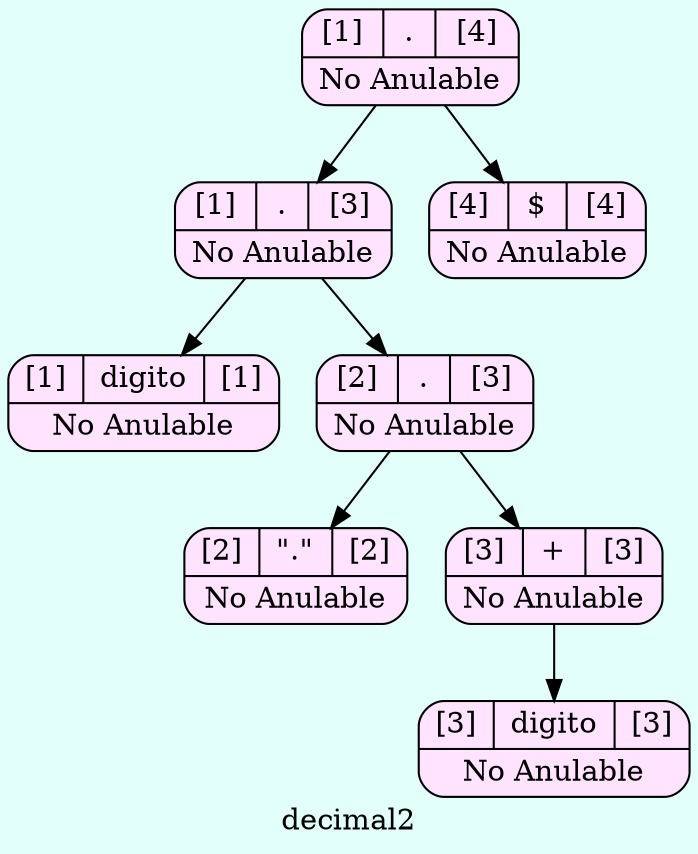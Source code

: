 digraph structs {
  bgcolor = "#E3FFFA"
   node [shape=Mrecord fillcolor="#FFE3FF" style =filled];
label ="decimal2"
    struct2095400680    [label="{{[1]|<here>.|[4]}|No Anulable}"];
    struct2095400680-> struct173180909
    struct173180909    [label="{{[1]|<here>.|[3]}|No Anulable}"];
    struct173180909-> struct1416720535
    struct1416720535    [label="{{[1]|<here>digito|[1]}|No Anulable}"];
    struct173180909-> struct1463688633
    struct1463688633    [label="{{[2]|<here>.|[3]}|No Anulable}"];
    struct1463688633-> struct29017008
    struct29017008    [label="{{[2]|<here>\".\"|[2]}|No Anulable}"];
    struct1463688633-> struct533283205
    struct533283205    [label="{{[3]|<here>+|[3]}|No Anulable}"];
    struct533283205-> struct1080262435
    struct1080262435    [label="{{[3]|<here>digito|[3]}|No Anulable}"];
    struct2095400680-> struct1729589571
    struct1729589571    [label="{{[4]|<here>$|[4]}|No Anulable}"];

}